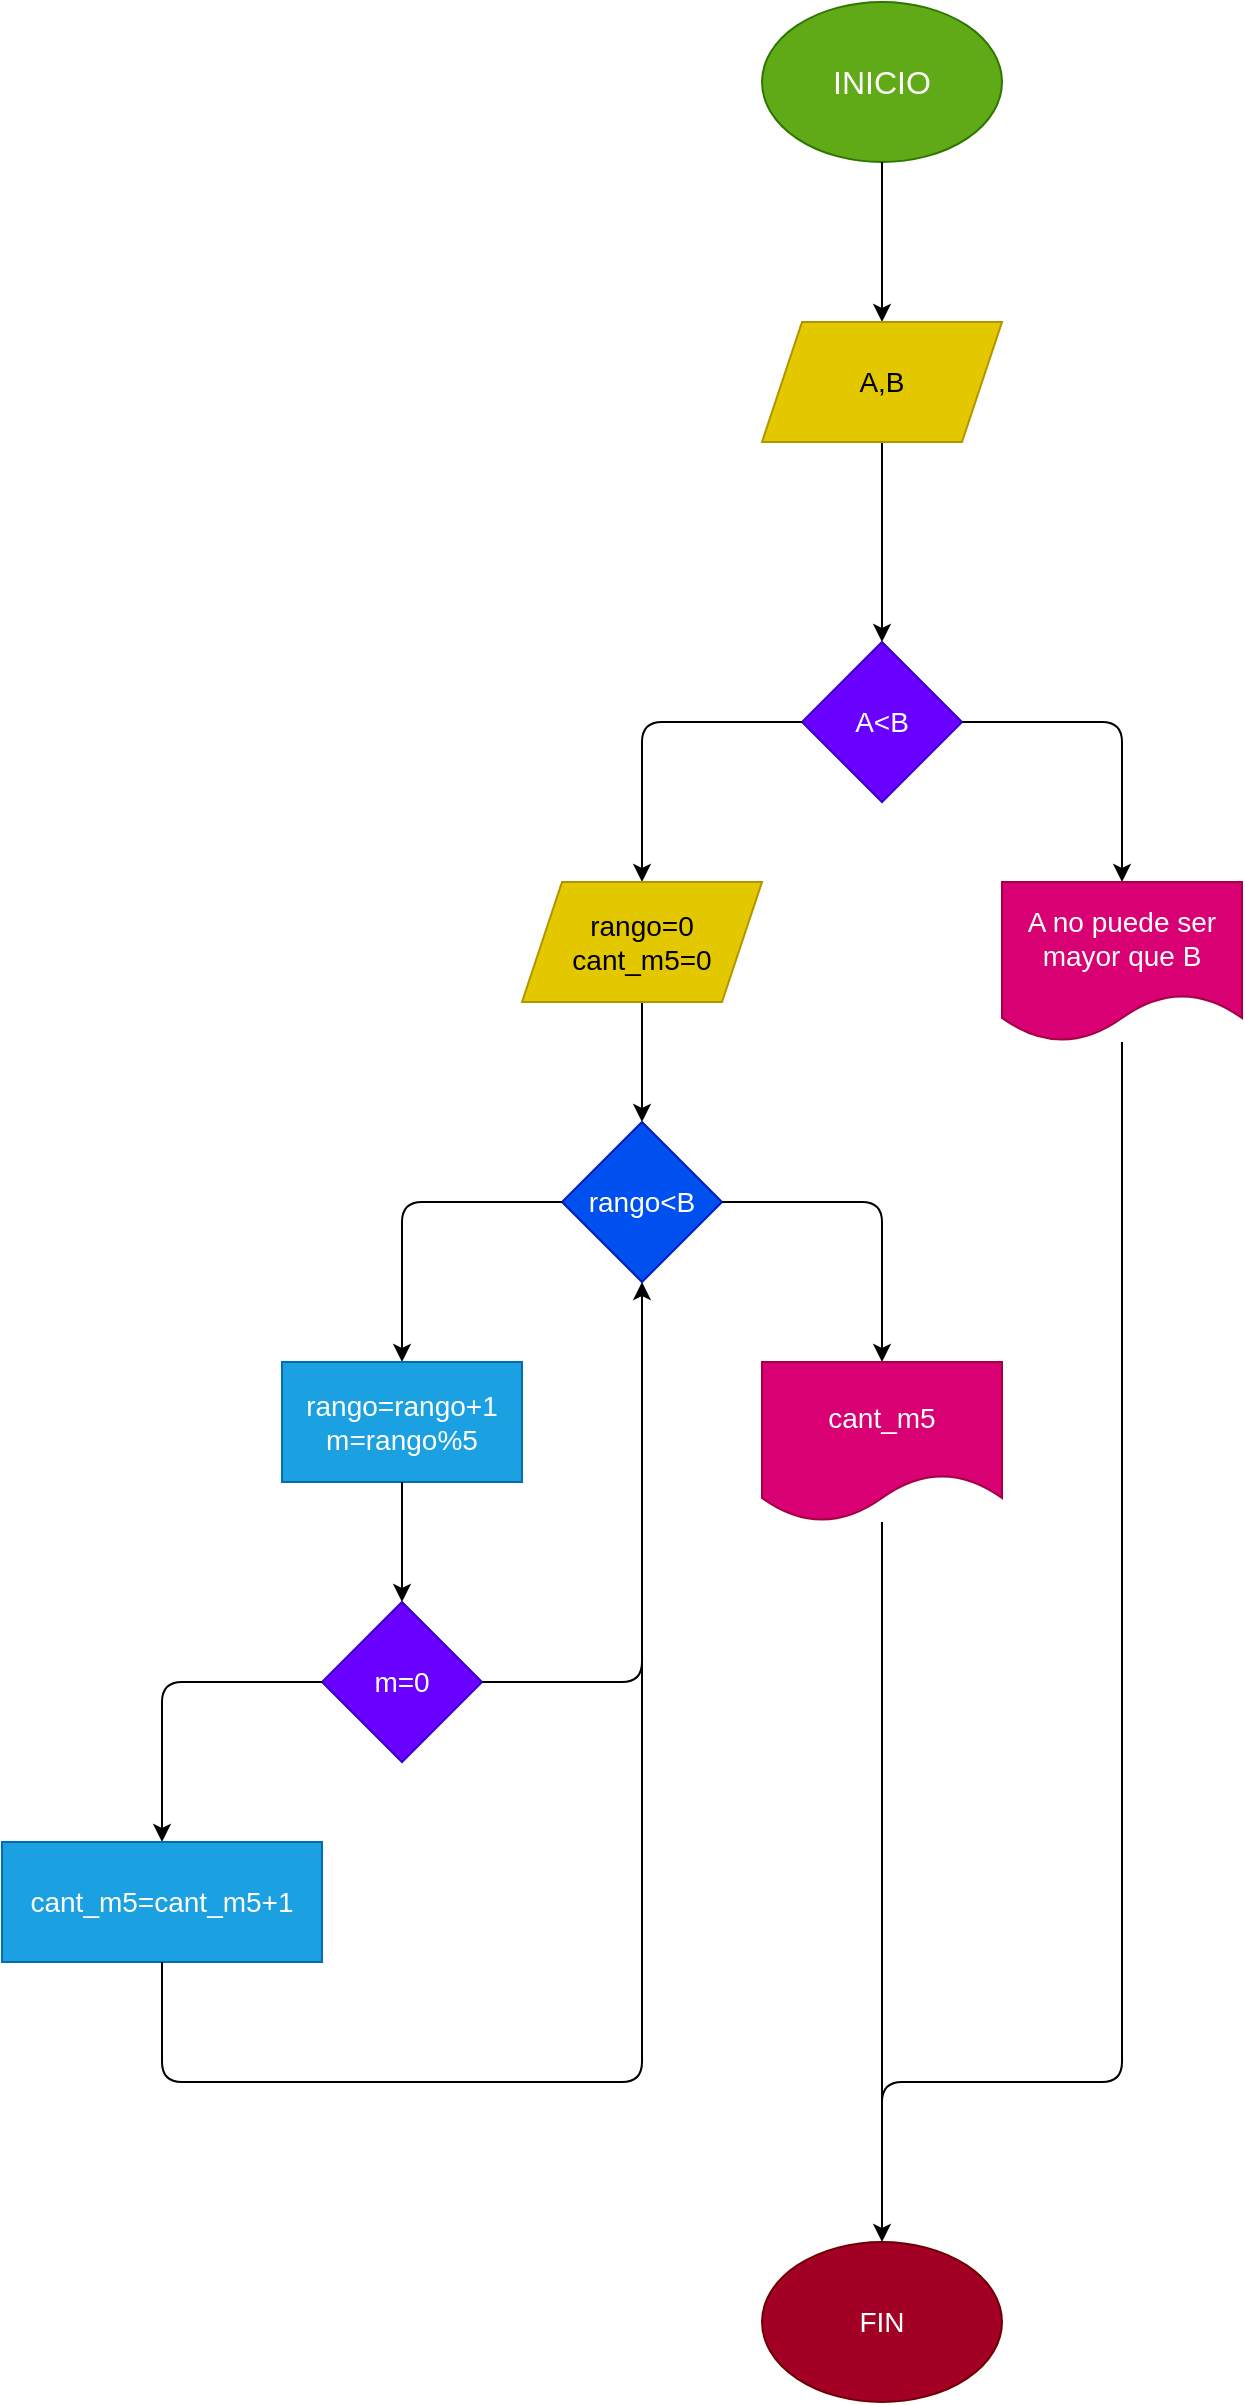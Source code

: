 <mxfile>
    <diagram id="xhNyydWgp8M_5h3cTsOH" name="Página-1">
        <mxGraphModel dx="1749" dy="534" grid="1" gridSize="10" guides="1" tooltips="1" connect="1" arrows="1" fold="1" page="1" pageScale="1" pageWidth="827" pageHeight="1169" math="0" shadow="0">
            <root>
                <mxCell id="0"/>
                <mxCell id="1" parent="0"/>
                <mxCell id="2" value="&lt;font size=&quot;3&quot;&gt;INICIO&lt;/font&gt;" style="ellipse;whiteSpace=wrap;html=1;fillColor=#60a917;fontColor=#ffffff;strokeColor=#2D7600;" vertex="1" parent="1">
                    <mxGeometry x="220" y="40" width="120" height="80" as="geometry"/>
                </mxCell>
                <mxCell id="3" value="" style="endArrow=classic;html=1;fontSize=14;exitX=0.5;exitY=1;exitDx=0;exitDy=0;entryX=0.5;entryY=0;entryDx=0;entryDy=0;" edge="1" parent="1" source="2" target="29">
                    <mxGeometry width="50" height="50" relative="1" as="geometry">
                        <mxPoint x="310" y="80" as="sourcePoint"/>
                        <mxPoint x="280" y="200" as="targetPoint"/>
                    </mxGeometry>
                </mxCell>
                <mxCell id="6" value="A&amp;lt;B" style="rhombus;whiteSpace=wrap;html=1;fontSize=14;fillColor=#6a00ff;fontColor=#ffffff;strokeColor=#3700CC;" vertex="1" parent="1">
                    <mxGeometry x="240" y="360" width="80" height="80" as="geometry"/>
                </mxCell>
                <mxCell id="8" value="" style="endArrow=classic;html=1;fontSize=14;exitX=1;exitY=0.5;exitDx=0;exitDy=0;entryX=0.5;entryY=0;entryDx=0;entryDy=0;" edge="1" parent="1" source="6" target="11">
                    <mxGeometry width="50" height="50" relative="1" as="geometry">
                        <mxPoint x="310" y="450" as="sourcePoint"/>
                        <mxPoint x="400" y="480" as="targetPoint"/>
                        <Array as="points">
                            <mxPoint x="400" y="400"/>
                        </Array>
                    </mxGeometry>
                </mxCell>
                <mxCell id="10" value="" style="endArrow=classic;html=1;fontSize=14;exitX=0;exitY=0.5;exitDx=0;exitDy=0;entryX=0.5;entryY=0;entryDx=0;entryDy=0;" edge="1" parent="1" source="6" target="19">
                    <mxGeometry width="50" height="50" relative="1" as="geometry">
                        <mxPoint x="310" y="500" as="sourcePoint"/>
                        <mxPoint x="160" y="480" as="targetPoint"/>
                        <Array as="points">
                            <mxPoint x="160" y="400"/>
                        </Array>
                    </mxGeometry>
                </mxCell>
                <mxCell id="11" value="A no puede ser mayor que B" style="shape=document;whiteSpace=wrap;html=1;boundedLbl=1;fontSize=14;fillColor=#d80073;fontColor=#ffffff;strokeColor=#A50040;" vertex="1" parent="1">
                    <mxGeometry x="340" y="480" width="120" height="80" as="geometry"/>
                </mxCell>
                <mxCell id="14" value="" style="endArrow=classic;html=1;fontSize=14;exitX=0.5;exitY=1;exitDx=0;exitDy=0;entryX=0.5;entryY=0;entryDx=0;entryDy=0;" edge="1" parent="1" source="19" target="15">
                    <mxGeometry width="50" height="50" relative="1" as="geometry">
                        <mxPoint x="160" y="540" as="sourcePoint"/>
                        <mxPoint x="160" y="620" as="targetPoint"/>
                    </mxGeometry>
                </mxCell>
                <mxCell id="15" value="rango&amp;lt;B" style="rhombus;whiteSpace=wrap;html=1;fontSize=14;fillColor=#0050ef;fontColor=#ffffff;strokeColor=#001DBC;" vertex="1" parent="1">
                    <mxGeometry x="120" y="600" width="80" height="80" as="geometry"/>
                </mxCell>
                <mxCell id="16" value="" style="endArrow=classic;html=1;fontSize=14;exitX=1;exitY=0.5;exitDx=0;exitDy=0;entryX=0.5;entryY=0;entryDx=0;entryDy=0;" edge="1" parent="1" source="15" target="17">
                    <mxGeometry width="50" height="50" relative="1" as="geometry">
                        <mxPoint x="260" y="750" as="sourcePoint"/>
                        <mxPoint x="280" y="720" as="targetPoint"/>
                        <Array as="points">
                            <mxPoint x="280" y="640"/>
                        </Array>
                    </mxGeometry>
                </mxCell>
                <mxCell id="17" value="cant_m5" style="shape=document;whiteSpace=wrap;html=1;boundedLbl=1;fontSize=14;fillColor=#d80073;fontColor=#ffffff;strokeColor=#A50040;" vertex="1" parent="1">
                    <mxGeometry x="220" y="720" width="120" height="80" as="geometry"/>
                </mxCell>
                <mxCell id="18" value="" style="endArrow=classic;html=1;fontSize=14;exitX=0;exitY=0.5;exitDx=0;exitDy=0;entryX=0.5;entryY=0;entryDx=0;entryDy=0;" edge="1" parent="1" source="15" target="20">
                    <mxGeometry width="50" height="50" relative="1" as="geometry">
                        <mxPoint x="220" y="750" as="sourcePoint"/>
                        <mxPoint x="40" y="720" as="targetPoint"/>
                        <Array as="points">
                            <mxPoint x="40" y="640"/>
                        </Array>
                    </mxGeometry>
                </mxCell>
                <mxCell id="19" value="&lt;span&gt;rango=0&lt;/span&gt;&lt;br&gt;&lt;span&gt;cant_m5=0&lt;/span&gt;" style="shape=parallelogram;perimeter=parallelogramPerimeter;whiteSpace=wrap;html=1;fixedSize=1;fontSize=14;fillColor=#e3c800;fontColor=#000000;strokeColor=#B09500;" vertex="1" parent="1">
                    <mxGeometry x="100" y="480" width="120" height="60" as="geometry"/>
                </mxCell>
                <mxCell id="20" value="rango=rango+1&lt;br&gt;m=rango%5" style="rounded=0;whiteSpace=wrap;html=1;fontSize=14;fillColor=#1ba1e2;fontColor=#ffffff;strokeColor=#006EAF;" vertex="1" parent="1">
                    <mxGeometry x="-20" y="720" width="120" height="60" as="geometry"/>
                </mxCell>
                <mxCell id="21" value="" style="endArrow=classic;html=1;fontSize=14;exitX=0.5;exitY=1;exitDx=0;exitDy=0;" edge="1" parent="1" source="20" target="22">
                    <mxGeometry width="50" height="50" relative="1" as="geometry">
                        <mxPoint x="110" y="790" as="sourcePoint"/>
                        <mxPoint x="40" y="840" as="targetPoint"/>
                    </mxGeometry>
                </mxCell>
                <mxCell id="22" value="m=0" style="rhombus;whiteSpace=wrap;html=1;fontSize=14;fillColor=#6a00ff;fontColor=#ffffff;strokeColor=#3700CC;" vertex="1" parent="1">
                    <mxGeometry y="840" width="80" height="80" as="geometry"/>
                </mxCell>
                <mxCell id="23" value="" style="endArrow=classic;html=1;fontSize=14;exitX=1;exitY=0.5;exitDx=0;exitDy=0;entryX=0.5;entryY=1;entryDx=0;entryDy=0;" edge="1" parent="1" source="22" target="15">
                    <mxGeometry width="50" height="50" relative="1" as="geometry">
                        <mxPoint x="110" y="950" as="sourcePoint"/>
                        <mxPoint x="160" y="900" as="targetPoint"/>
                        <Array as="points">
                            <mxPoint x="160" y="880"/>
                        </Array>
                    </mxGeometry>
                </mxCell>
                <mxCell id="24" value="" style="endArrow=classic;html=1;fontSize=14;exitX=0;exitY=0.5;exitDx=0;exitDy=0;" edge="1" parent="1" source="22" target="25">
                    <mxGeometry width="50" height="50" relative="1" as="geometry">
                        <mxPoint x="110" y="900" as="sourcePoint"/>
                        <mxPoint x="-80" y="960" as="targetPoint"/>
                        <Array as="points">
                            <mxPoint x="-80" y="880"/>
                        </Array>
                    </mxGeometry>
                </mxCell>
                <mxCell id="25" value="cant_m5=cant_m5+1" style="rounded=0;whiteSpace=wrap;html=1;fontSize=14;fillColor=#1ba1e2;fontColor=#ffffff;strokeColor=#006EAF;" vertex="1" parent="1">
                    <mxGeometry x="-160" y="960" width="160" height="60" as="geometry"/>
                </mxCell>
                <mxCell id="26" value="" style="endArrow=none;html=1;fontSize=14;exitX=0.5;exitY=1;exitDx=0;exitDy=0;" edge="1" parent="1" source="25">
                    <mxGeometry width="50" height="50" relative="1" as="geometry">
                        <mxPoint x="110" y="1000" as="sourcePoint"/>
                        <mxPoint x="160" y="830" as="targetPoint"/>
                        <Array as="points">
                            <mxPoint x="-80" y="1080"/>
                            <mxPoint x="160" y="1080"/>
                        </Array>
                    </mxGeometry>
                </mxCell>
                <mxCell id="28" value="" style="endArrow=classic;html=1;fontSize=14;entryX=0.5;entryY=0;entryDx=0;entryDy=0;exitX=0.5;exitY=1;exitDx=0;exitDy=0;" edge="1" parent="1" source="29" target="6">
                    <mxGeometry width="50" height="50" relative="1" as="geometry">
                        <mxPoint x="280" y="260" as="sourcePoint"/>
                        <mxPoint x="280" y="270" as="targetPoint"/>
                    </mxGeometry>
                </mxCell>
                <mxCell id="29" value="A,B" style="shape=parallelogram;perimeter=parallelogramPerimeter;whiteSpace=wrap;html=1;fixedSize=1;fontSize=14;fillColor=#e3c800;fontColor=#000000;strokeColor=#B09500;" vertex="1" parent="1">
                    <mxGeometry x="220" y="200" width="120" height="60" as="geometry"/>
                </mxCell>
                <mxCell id="30" value="FIN" style="ellipse;whiteSpace=wrap;html=1;fontSize=14;fillColor=#a20025;fontColor=#ffffff;strokeColor=#6F0000;" vertex="1" parent="1">
                    <mxGeometry x="220" y="1160" width="120" height="80" as="geometry"/>
                </mxCell>
                <mxCell id="31" value="" style="endArrow=classic;html=1;fontSize=14;entryX=0.5;entryY=0;entryDx=0;entryDy=0;" edge="1" parent="1" source="17" target="30">
                    <mxGeometry width="50" height="50" relative="1" as="geometry">
                        <mxPoint x="140" y="1110" as="sourcePoint"/>
                        <mxPoint x="190" y="1060" as="targetPoint"/>
                    </mxGeometry>
                </mxCell>
                <mxCell id="33" value="" style="endArrow=none;html=1;fontSize=14;" edge="1" parent="1" target="11">
                    <mxGeometry width="50" height="50" relative="1" as="geometry">
                        <mxPoint x="280" y="1130" as="sourcePoint"/>
                        <mxPoint x="190" y="580" as="targetPoint"/>
                        <Array as="points">
                            <mxPoint x="280" y="1080"/>
                            <mxPoint x="400" y="1080"/>
                        </Array>
                    </mxGeometry>
                </mxCell>
            </root>
        </mxGraphModel>
    </diagram>
</mxfile>